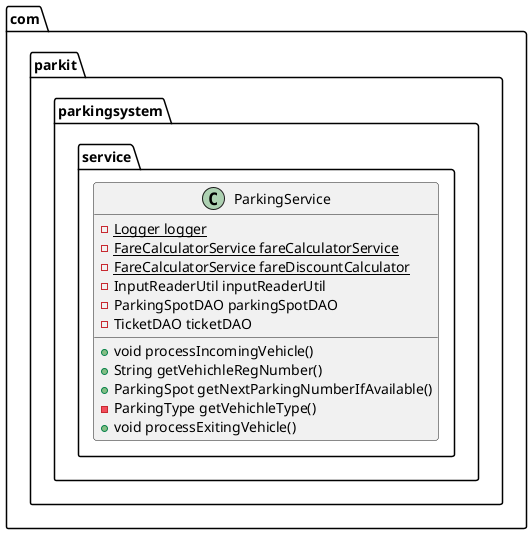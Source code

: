 @startuml
class com.parkit.parkingsystem.service.ParkingService {
- {static} Logger logger
- {static} FareCalculatorService fareCalculatorService
- {static} FareCalculatorService fareDiscountCalculator
- InputReaderUtil inputReaderUtil
- ParkingSpotDAO parkingSpotDAO
- TicketDAO ticketDAO
+ void processIncomingVehicle()
+ String getVehichleRegNumber()
+ ParkingSpot getNextParkingNumberIfAvailable()
- ParkingType getVehichleType()
+ void processExitingVehicle()
}


@enduml